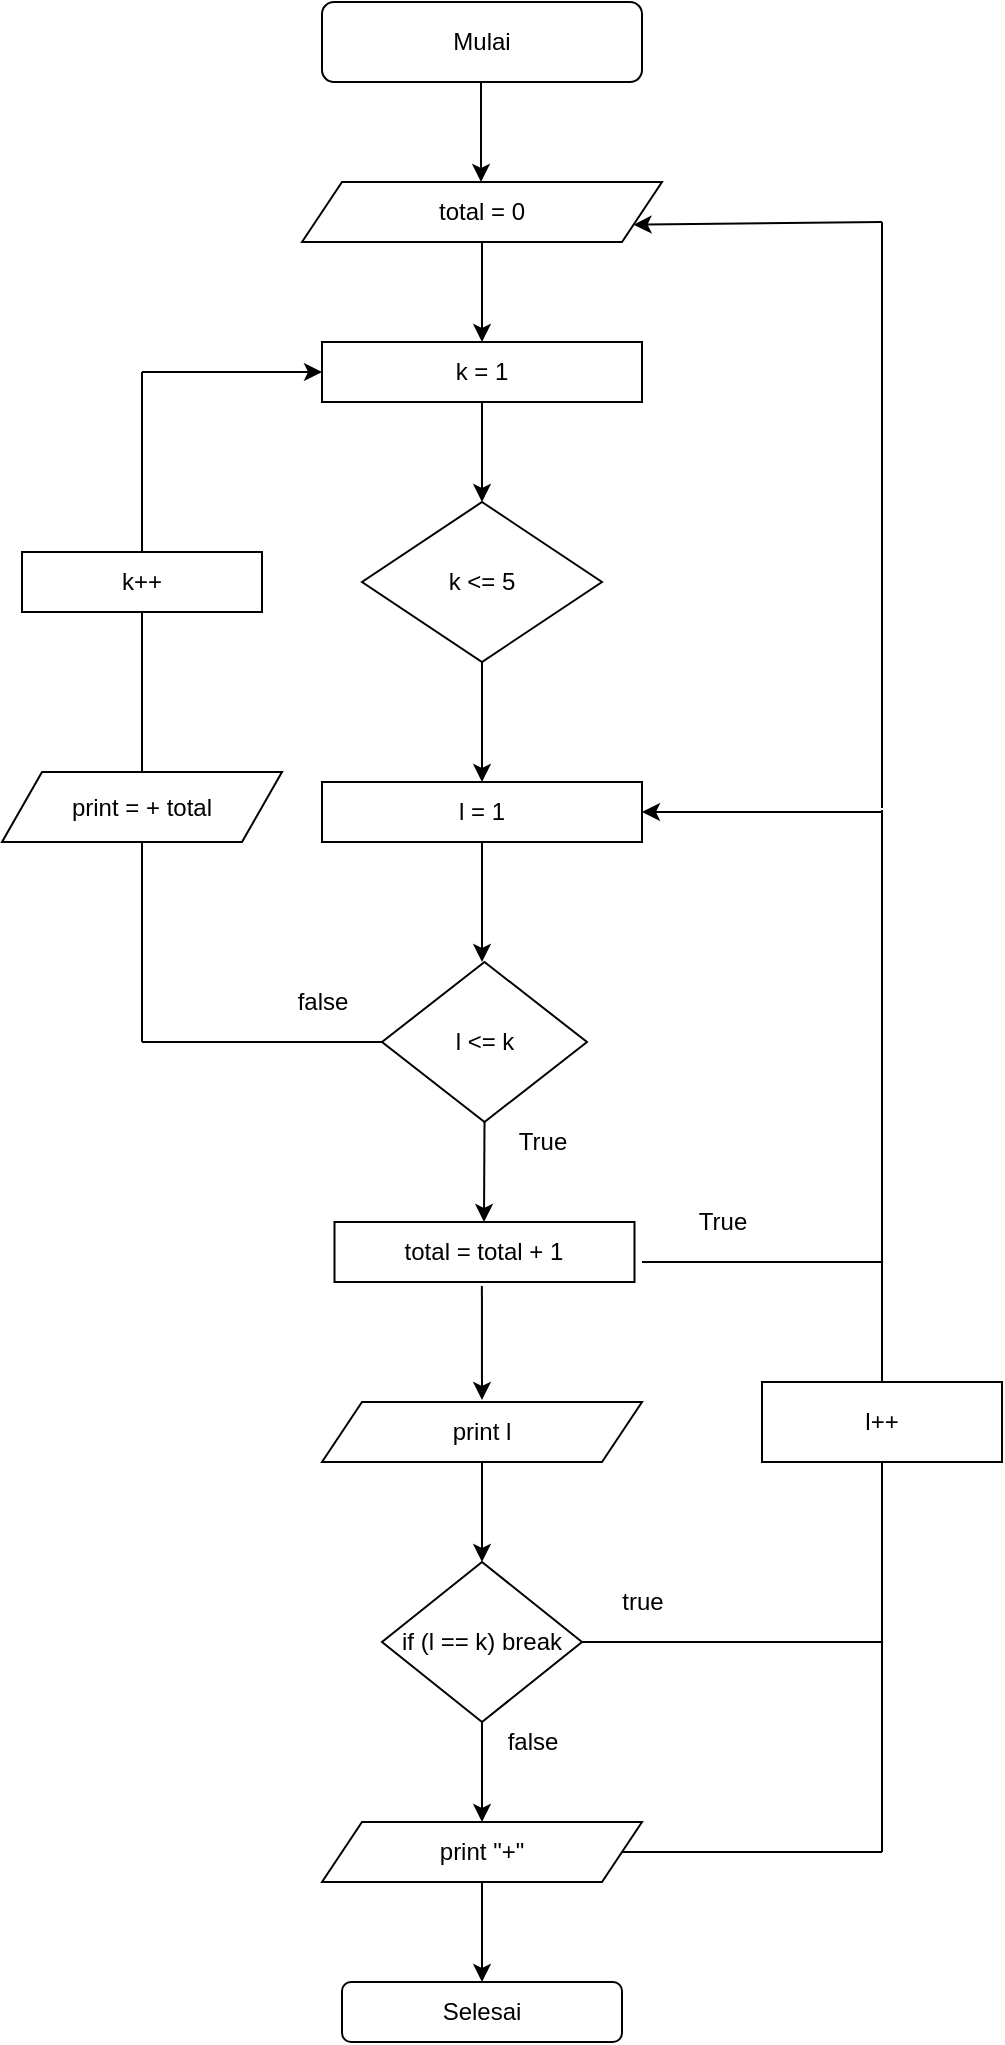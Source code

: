 <mxfile version="13.7.9" type="device"><diagram id="o88rinZU_SDhpgaeXdbI" name="Page-1"><mxGraphModel dx="710" dy="412" grid="1" gridSize="10" guides="1" tooltips="1" connect="1" arrows="1" fold="1" page="1" pageScale="1" pageWidth="850" pageHeight="1100" math="0" shadow="0"><root><mxCell id="0"/><mxCell id="1" parent="0"/><mxCell id="qg5bWTWCDza_STawaThC-6" value="" style="endArrow=classic;html=1;exitX=0.5;exitY=1;exitDx=0;exitDy=0;" edge="1" parent="1"><mxGeometry width="50" height="50" relative="1" as="geometry"><mxPoint x="399.5" y="50" as="sourcePoint"/><mxPoint x="399.5" y="100" as="targetPoint"/></mxGeometry></mxCell><mxCell id="qg5bWTWCDza_STawaThC-7" value="total = 0" style="shape=parallelogram;perimeter=parallelogramPerimeter;whiteSpace=wrap;html=1;fixedSize=1;" vertex="1" parent="1"><mxGeometry x="310" y="100" width="180" height="30" as="geometry"/></mxCell><mxCell id="qg5bWTWCDza_STawaThC-10" value="Mulai" style="rounded=1;whiteSpace=wrap;html=1;" vertex="1" parent="1"><mxGeometry x="320" y="10" width="160" height="40" as="geometry"/></mxCell><mxCell id="qg5bWTWCDza_STawaThC-11" value="" style="endArrow=classic;html=1;exitX=0.5;exitY=1;exitDx=0;exitDy=0;" edge="1" parent="1" source="qg5bWTWCDza_STawaThC-7"><mxGeometry width="50" height="50" relative="1" as="geometry"><mxPoint x="400" y="180" as="sourcePoint"/><mxPoint x="400" y="180" as="targetPoint"/></mxGeometry></mxCell><mxCell id="qg5bWTWCDza_STawaThC-12" value="k = 1" style="rounded=0;whiteSpace=wrap;html=1;" vertex="1" parent="1"><mxGeometry x="320" y="180" width="160" height="30" as="geometry"/></mxCell><mxCell id="qg5bWTWCDza_STawaThC-13" value="" style="endArrow=classic;html=1;exitX=0.5;exitY=1;exitDx=0;exitDy=0;" edge="1" parent="1" source="qg5bWTWCDza_STawaThC-12"><mxGeometry width="50" height="50" relative="1" as="geometry"><mxPoint x="400" y="180" as="sourcePoint"/><mxPoint x="400" y="260" as="targetPoint"/></mxGeometry></mxCell><mxCell id="qg5bWTWCDza_STawaThC-14" value="k &amp;lt;= 5" style="rhombus;whiteSpace=wrap;html=1;" vertex="1" parent="1"><mxGeometry x="340" y="260" width="120" height="80" as="geometry"/></mxCell><mxCell id="qg5bWTWCDza_STawaThC-15" value="" style="endArrow=classic;html=1;exitX=0.5;exitY=1;exitDx=0;exitDy=0;" edge="1" parent="1" source="qg5bWTWCDza_STawaThC-14"><mxGeometry width="50" height="50" relative="1" as="geometry"><mxPoint x="400" y="380" as="sourcePoint"/><mxPoint x="400" y="400" as="targetPoint"/></mxGeometry></mxCell><mxCell id="qg5bWTWCDza_STawaThC-16" value="l = 1" style="rounded=0;whiteSpace=wrap;html=1;" vertex="1" parent="1"><mxGeometry x="320" y="400" width="160" height="30" as="geometry"/></mxCell><mxCell id="qg5bWTWCDza_STawaThC-17" value="" style="endArrow=classic;html=1;exitX=0.5;exitY=1;exitDx=0;exitDy=0;" edge="1" parent="1" source="qg5bWTWCDza_STawaThC-16"><mxGeometry width="50" height="50" relative="1" as="geometry"><mxPoint x="400" y="380" as="sourcePoint"/><mxPoint x="400" y="490" as="targetPoint"/></mxGeometry></mxCell><mxCell id="qg5bWTWCDza_STawaThC-18" value="l &amp;lt;= k" style="rhombus;whiteSpace=wrap;html=1;" vertex="1" parent="1"><mxGeometry x="350" y="490" width="102.5" height="80" as="geometry"/></mxCell><mxCell id="qg5bWTWCDza_STawaThC-19" value="" style="endArrow=classic;html=1;exitX=0.5;exitY=1;exitDx=0;exitDy=0;" edge="1" parent="1" source="qg5bWTWCDza_STawaThC-18"><mxGeometry width="50" height="50" relative="1" as="geometry"><mxPoint x="400" y="580" as="sourcePoint"/><mxPoint x="401" y="620" as="targetPoint"/></mxGeometry></mxCell><mxCell id="qg5bWTWCDza_STawaThC-20" value="total = total + 1" style="rounded=0;whiteSpace=wrap;html=1;" vertex="1" parent="1"><mxGeometry x="326.25" y="620" width="150" height="30" as="geometry"/></mxCell><mxCell id="qg5bWTWCDza_STawaThC-21" style="edgeStyle=orthogonalEdgeStyle;rounded=0;orthogonalLoop=1;jettySize=auto;html=1;exitX=0.5;exitY=1;exitDx=0;exitDy=0;" edge="1" parent="1" source="qg5bWTWCDza_STawaThC-20" target="qg5bWTWCDza_STawaThC-20"><mxGeometry relative="1" as="geometry"/></mxCell><mxCell id="qg5bWTWCDza_STawaThC-23" value="" style="endArrow=classic;html=1;exitX=0.453;exitY=1.1;exitDx=0;exitDy=0;exitPerimeter=0;" edge="1" parent="1"><mxGeometry width="50" height="50" relative="1" as="geometry"><mxPoint x="399.95" y="652" as="sourcePoint"/><mxPoint x="400" y="709" as="targetPoint"/></mxGeometry></mxCell><mxCell id="qg5bWTWCDza_STawaThC-25" value="print l" style="shape=parallelogram;perimeter=parallelogramPerimeter;whiteSpace=wrap;html=1;fixedSize=1;" vertex="1" parent="1"><mxGeometry x="320" y="710" width="160" height="30" as="geometry"/></mxCell><mxCell id="qg5bWTWCDza_STawaThC-26" value="" style="endArrow=classic;html=1;exitX=0.5;exitY=1;exitDx=0;exitDy=0;" edge="1" parent="1" source="qg5bWTWCDza_STawaThC-25"><mxGeometry width="50" height="50" relative="1" as="geometry"><mxPoint x="400" y="780" as="sourcePoint"/><mxPoint x="400" y="790" as="targetPoint"/></mxGeometry></mxCell><mxCell id="qg5bWTWCDza_STawaThC-27" value="if (l == k) break" style="rhombus;whiteSpace=wrap;html=1;" vertex="1" parent="1"><mxGeometry x="350" y="790" width="100" height="80" as="geometry"/></mxCell><mxCell id="qg5bWTWCDza_STawaThC-28" value="" style="endArrow=none;html=1;" edge="1" parent="1"><mxGeometry width="50" height="50" relative="1" as="geometry"><mxPoint x="600" y="830" as="sourcePoint"/><mxPoint x="450" y="830" as="targetPoint"/></mxGeometry></mxCell><mxCell id="qg5bWTWCDza_STawaThC-29" value="" style="endArrow=none;html=1;" edge="1" parent="1"><mxGeometry width="50" height="50" relative="1" as="geometry"><mxPoint x="600" y="834" as="sourcePoint"/><mxPoint x="600" y="414" as="targetPoint"/></mxGeometry></mxCell><mxCell id="qg5bWTWCDza_STawaThC-32" value="print &quot;+&quot;" style="shape=parallelogram;perimeter=parallelogramPerimeter;whiteSpace=wrap;html=1;fixedSize=1;" vertex="1" parent="1"><mxGeometry x="320" y="920" width="160" height="30" as="geometry"/></mxCell><mxCell id="qg5bWTWCDza_STawaThC-33" value="" style="endArrow=classic;html=1;entryX=0.5;entryY=0;entryDx=0;entryDy=0;" edge="1" parent="1" target="qg5bWTWCDza_STawaThC-32"><mxGeometry width="50" height="50" relative="1" as="geometry"><mxPoint x="400" y="870" as="sourcePoint"/><mxPoint x="450" y="820" as="targetPoint"/></mxGeometry></mxCell><mxCell id="qg5bWTWCDza_STawaThC-34" value="" style="endArrow=none;html=1;exitX=1;exitY=0.5;exitDx=0;exitDy=0;" edge="1" parent="1" source="qg5bWTWCDza_STawaThC-32"><mxGeometry width="50" height="50" relative="1" as="geometry"><mxPoint x="400" y="870" as="sourcePoint"/><mxPoint x="600" y="935" as="targetPoint"/></mxGeometry></mxCell><mxCell id="qg5bWTWCDza_STawaThC-35" value="" style="endArrow=none;html=1;" edge="1" parent="1"><mxGeometry width="50" height="50" relative="1" as="geometry"><mxPoint x="600" y="935" as="sourcePoint"/><mxPoint x="600" y="822" as="targetPoint"/></mxGeometry></mxCell><mxCell id="qg5bWTWCDza_STawaThC-36" value="l++" style="rounded=0;whiteSpace=wrap;html=1;" vertex="1" parent="1"><mxGeometry x="540" y="700" width="120" height="40" as="geometry"/></mxCell><mxCell id="qg5bWTWCDza_STawaThC-42" value="true" style="text;html=1;align=center;verticalAlign=middle;resizable=0;points=[];autosize=1;" vertex="1" parent="1"><mxGeometry x="460" y="800" width="40" height="20" as="geometry"/></mxCell><mxCell id="qg5bWTWCDza_STawaThC-43" value="" style="endArrow=none;html=1;exitX=0;exitY=0.5;exitDx=0;exitDy=0;" edge="1" parent="1" source="qg5bWTWCDza_STawaThC-18"><mxGeometry width="50" height="50" relative="1" as="geometry"><mxPoint x="400" y="540" as="sourcePoint"/><mxPoint x="230" y="530" as="targetPoint"/></mxGeometry></mxCell><mxCell id="qg5bWTWCDza_STawaThC-44" value="" style="endArrow=none;html=1;" edge="1" parent="1"><mxGeometry width="50" height="50" relative="1" as="geometry"><mxPoint x="230" y="530" as="sourcePoint"/><mxPoint x="230" y="195" as="targetPoint"/></mxGeometry></mxCell><mxCell id="qg5bWTWCDza_STawaThC-46" value="True" style="text;html=1;align=center;verticalAlign=middle;resizable=0;points=[];autosize=1;" vertex="1" parent="1"><mxGeometry x="410" y="570" width="40" height="20" as="geometry"/></mxCell><mxCell id="qg5bWTWCDza_STawaThC-47" value="false" style="text;html=1;align=center;verticalAlign=middle;resizable=0;points=[];autosize=1;" vertex="1" parent="1"><mxGeometry x="300" y="500" width="40" height="20" as="geometry"/></mxCell><mxCell id="qg5bWTWCDza_STawaThC-48" value="k++" style="rounded=0;whiteSpace=wrap;html=1;" vertex="1" parent="1"><mxGeometry x="170" y="285" width="120" height="30" as="geometry"/></mxCell><mxCell id="qg5bWTWCDza_STawaThC-49" value="" style="endArrow=classic;html=1;entryX=0;entryY=0.5;entryDx=0;entryDy=0;" edge="1" parent="1" target="qg5bWTWCDza_STawaThC-12"><mxGeometry width="50" height="50" relative="1" as="geometry"><mxPoint x="230" y="195" as="sourcePoint"/><mxPoint x="450" y="240" as="targetPoint"/></mxGeometry></mxCell><mxCell id="qg5bWTWCDza_STawaThC-53" value="" style="endArrow=classic;html=1;entryX=1;entryY=0.5;entryDx=0;entryDy=0;" edge="1" parent="1" target="qg5bWTWCDza_STawaThC-16"><mxGeometry width="50" height="50" relative="1" as="geometry"><mxPoint x="600" y="415" as="sourcePoint"/><mxPoint x="450" y="490" as="targetPoint"/></mxGeometry></mxCell><mxCell id="qg5bWTWCDza_STawaThC-57" value="" style="endArrow=none;html=1;" edge="1" parent="1"><mxGeometry width="50" height="50" relative="1" as="geometry"><mxPoint x="480" y="640" as="sourcePoint"/><mxPoint x="600" y="640" as="targetPoint"/></mxGeometry></mxCell><mxCell id="qg5bWTWCDza_STawaThC-59" value="" style="endArrow=none;html=1;" edge="1" parent="1"><mxGeometry width="50" height="50" relative="1" as="geometry"><mxPoint x="600" y="413" as="sourcePoint"/><mxPoint x="600" y="120" as="targetPoint"/></mxGeometry></mxCell><mxCell id="qg5bWTWCDza_STawaThC-60" value="" style="endArrow=classic;html=1;entryX=1;entryY=0.75;entryDx=0;entryDy=0;" edge="1" parent="1" target="qg5bWTWCDza_STawaThC-7"><mxGeometry width="50" height="50" relative="1" as="geometry"><mxPoint x="600" y="120" as="sourcePoint"/><mxPoint x="450" y="190" as="targetPoint"/></mxGeometry></mxCell><mxCell id="qg5bWTWCDza_STawaThC-61" value="True" style="text;html=1;align=center;verticalAlign=middle;resizable=0;points=[];autosize=1;" vertex="1" parent="1"><mxGeometry x="500" y="610" width="40" height="20" as="geometry"/></mxCell><mxCell id="qg5bWTWCDza_STawaThC-64" value="print = + total" style="shape=parallelogram;perimeter=parallelogramPerimeter;whiteSpace=wrap;html=1;fixedSize=1;" vertex="1" parent="1"><mxGeometry x="160" y="395" width="140" height="35" as="geometry"/></mxCell><mxCell id="qg5bWTWCDza_STawaThC-65" value="false" style="text;html=1;align=center;verticalAlign=middle;resizable=0;points=[];autosize=1;" vertex="1" parent="1"><mxGeometry x="405" y="870" width="40" height="20" as="geometry"/></mxCell><mxCell id="qg5bWTWCDza_STawaThC-66" value="" style="endArrow=classic;html=1;exitX=0.5;exitY=1;exitDx=0;exitDy=0;" edge="1" parent="1" source="qg5bWTWCDza_STawaThC-32" target="qg5bWTWCDza_STawaThC-67"><mxGeometry width="50" height="50" relative="1" as="geometry"><mxPoint x="400" y="1030" as="sourcePoint"/><mxPoint x="400" y="1000" as="targetPoint"/></mxGeometry></mxCell><mxCell id="qg5bWTWCDza_STawaThC-67" value="Selesai" style="rounded=1;whiteSpace=wrap;html=1;" vertex="1" parent="1"><mxGeometry x="330" y="1000" width="140" height="30" as="geometry"/></mxCell></root></mxGraphModel></diagram></mxfile>